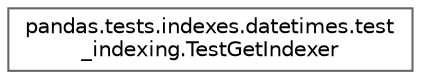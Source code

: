 digraph "Graphical Class Hierarchy"
{
 // LATEX_PDF_SIZE
  bgcolor="transparent";
  edge [fontname=Helvetica,fontsize=10,labelfontname=Helvetica,labelfontsize=10];
  node [fontname=Helvetica,fontsize=10,shape=box,height=0.2,width=0.4];
  rankdir="LR";
  Node0 [id="Node000000",label="pandas.tests.indexes.datetimes.test\l_indexing.TestGetIndexer",height=0.2,width=0.4,color="grey40", fillcolor="white", style="filled",URL="$db/ddd/classpandas_1_1tests_1_1indexes_1_1datetimes_1_1test__indexing_1_1TestGetIndexer.html",tooltip=" "];
}
